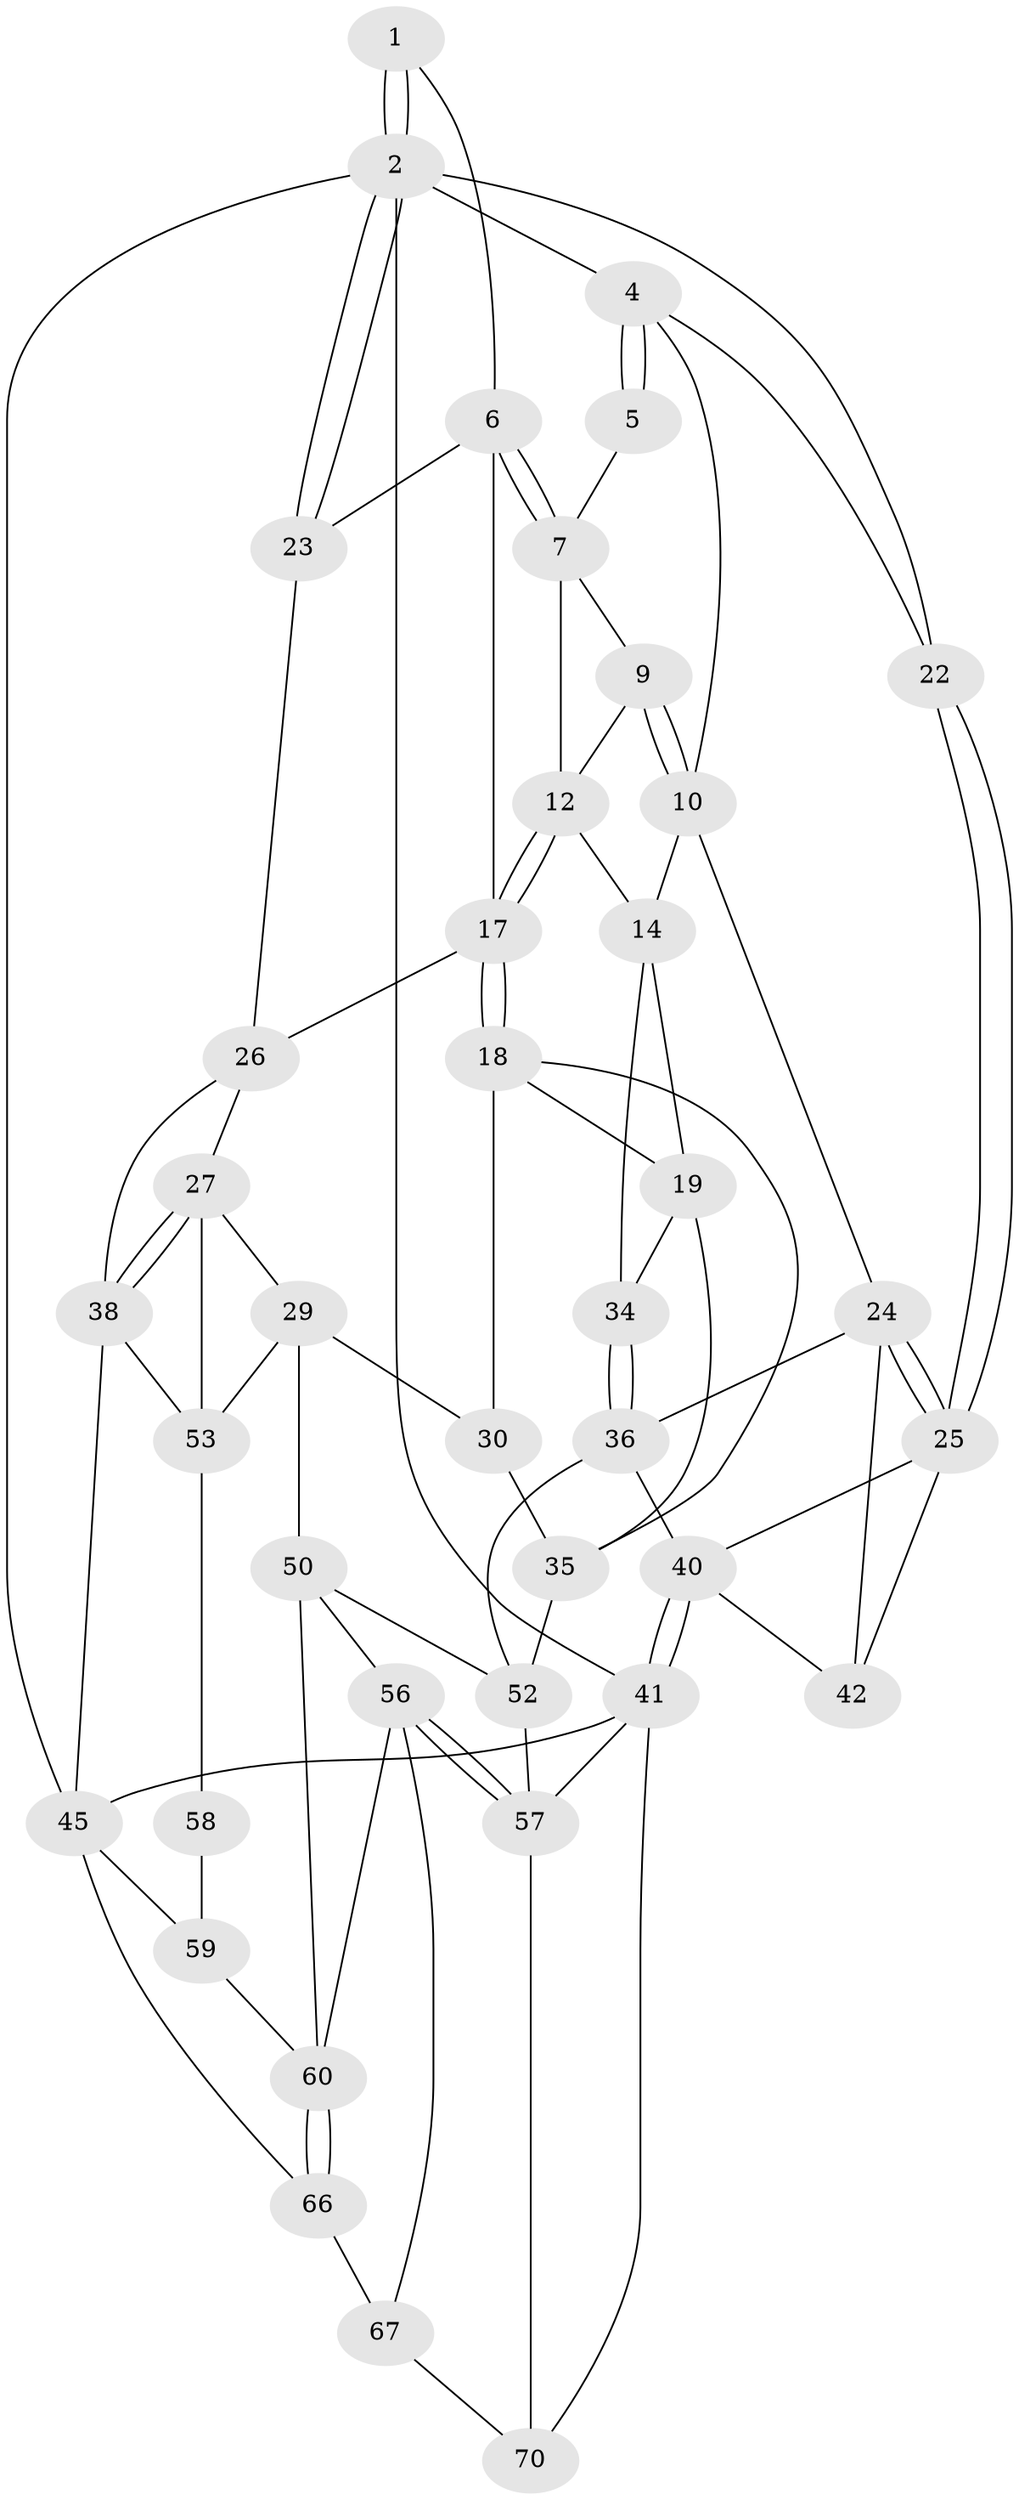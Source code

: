// Generated by graph-tools (version 1.1) at 2025/52/02/27/25 19:52:37]
// undirected, 40 vertices, 88 edges
graph export_dot {
graph [start="1"]
  node [color=gray90,style=filled];
  1 [pos="+0.9278695081592393+0"];
  2 [pos="+1+0",super="+3"];
  4 [pos="+0+0",super="+11"];
  5 [pos="+0.43003680193709537+0"];
  6 [pos="+0.8022887690700125+0.1429326749326831",super="+20"];
  7 [pos="+0.7773513316112408+0.13829654800365998",super="+8"];
  9 [pos="+0.4536668134908004+0.14057940469864533"];
  10 [pos="+0.3190705908702902+0.24415541863752696",super="+16"];
  12 [pos="+0.5104380109755363+0.17205635208874873",super="+13"];
  14 [pos="+0.5305508904270336+0.37611202498926605",super="+15"];
  17 [pos="+0.6683153322954584+0.2810801225446097",super="+21"];
  18 [pos="+0.5623430920344206+0.3879308804949977",super="+31"];
  19 [pos="+0.5596156814996188+0.38766245129093624",super="+33"];
  22 [pos="+0+0.19762165889579952"];
  23 [pos="+1+0.22589149619733304"];
  24 [pos="+0.19635046658707844+0.37087161183298134",super="+37"];
  25 [pos="+0+0.2165885097318238",super="+39"];
  26 [pos="+0.8309885262830884+0.32064591520108726",super="+32"];
  27 [pos="+0.8358668497170673+0.3808709481104948",super="+28"];
  29 [pos="+0.6951121763821008+0.4953424762770045",super="+49"];
  30 [pos="+0.6938416990722653+0.49506748181272303"];
  34 [pos="+0.38247539966178495+0.5309006727572391"];
  35 [pos="+0.5185059717404404+0.609375900213426",super="+48"];
  36 [pos="+0.28532271249553137+0.6230007768294685",super="+43"];
  38 [pos="+1+0.5775681840622817",super="+47"];
  40 [pos="+0+0.6943104381661698",super="+44"];
  41 [pos="+0+1",super="+65"];
  42 [pos="+0.1414146045547876+0.5075163278471172"];
  45 [pos="+1+1",super="+46"];
  50 [pos="+0.5957575814819508+0.7017297804987864",super="+51"];
  52 [pos="+0.5334836112892741+0.6439953724614927",super="+55"];
  53 [pos="+0.8263199209962095+0.6156501409502807",super="+54"];
  56 [pos="+0.4086471068696636+0.8432990143105396",super="+63"];
  57 [pos="+0.2933366451066947+0.7652469019354202",super="+64"];
  58 [pos="+0.7429332298760564+0.7113933288766665"];
  59 [pos="+0.673411440952088+0.8610531378582945",super="+62"];
  60 [pos="+0.6637165189272015+0.8623842633982125",super="+61"];
  66 [pos="+0.643602418246334+0.8891355982912957",super="+68"];
  67 [pos="+0.46764762118734865+0.9115653860520313",super="+69"];
  70 [pos="+0.384003311827594+1"];
  1 -- 2;
  1 -- 2;
  1 -- 6;
  2 -- 23;
  2 -- 23;
  2 -- 45;
  2 -- 41;
  2 -- 4;
  2 -- 22;
  4 -- 5;
  4 -- 5;
  4 -- 10;
  4 -- 22;
  5 -- 7;
  6 -- 7;
  6 -- 7;
  6 -- 17;
  6 -- 23;
  7 -- 12;
  7 -- 9;
  9 -- 10;
  9 -- 10;
  9 -- 12;
  10 -- 24;
  10 -- 14;
  12 -- 17;
  12 -- 17;
  12 -- 14;
  14 -- 19;
  14 -- 34;
  17 -- 18;
  17 -- 18;
  17 -- 26;
  18 -- 19;
  18 -- 35;
  18 -- 30;
  19 -- 35;
  19 -- 34;
  22 -- 25;
  22 -- 25;
  23 -- 26;
  24 -- 25;
  24 -- 25;
  24 -- 42;
  24 -- 36;
  25 -- 40;
  25 -- 42;
  26 -- 27;
  26 -- 38;
  27 -- 38;
  27 -- 38;
  27 -- 29;
  27 -- 53;
  29 -- 30;
  29 -- 50;
  29 -- 53;
  30 -- 35;
  34 -- 36;
  34 -- 36;
  35 -- 52;
  36 -- 52;
  36 -- 40;
  38 -- 53;
  38 -- 45;
  40 -- 41;
  40 -- 41;
  40 -- 42;
  41 -- 45;
  41 -- 70;
  41 -- 57;
  45 -- 66;
  45 -- 59;
  50 -- 60;
  50 -- 56;
  50 -- 52;
  52 -- 57;
  53 -- 58;
  56 -- 57;
  56 -- 57;
  56 -- 67;
  56 -- 60;
  57 -- 70;
  58 -- 59 [weight=2];
  59 -- 60;
  60 -- 66;
  60 -- 66;
  66 -- 67 [weight=2];
  67 -- 70;
}
